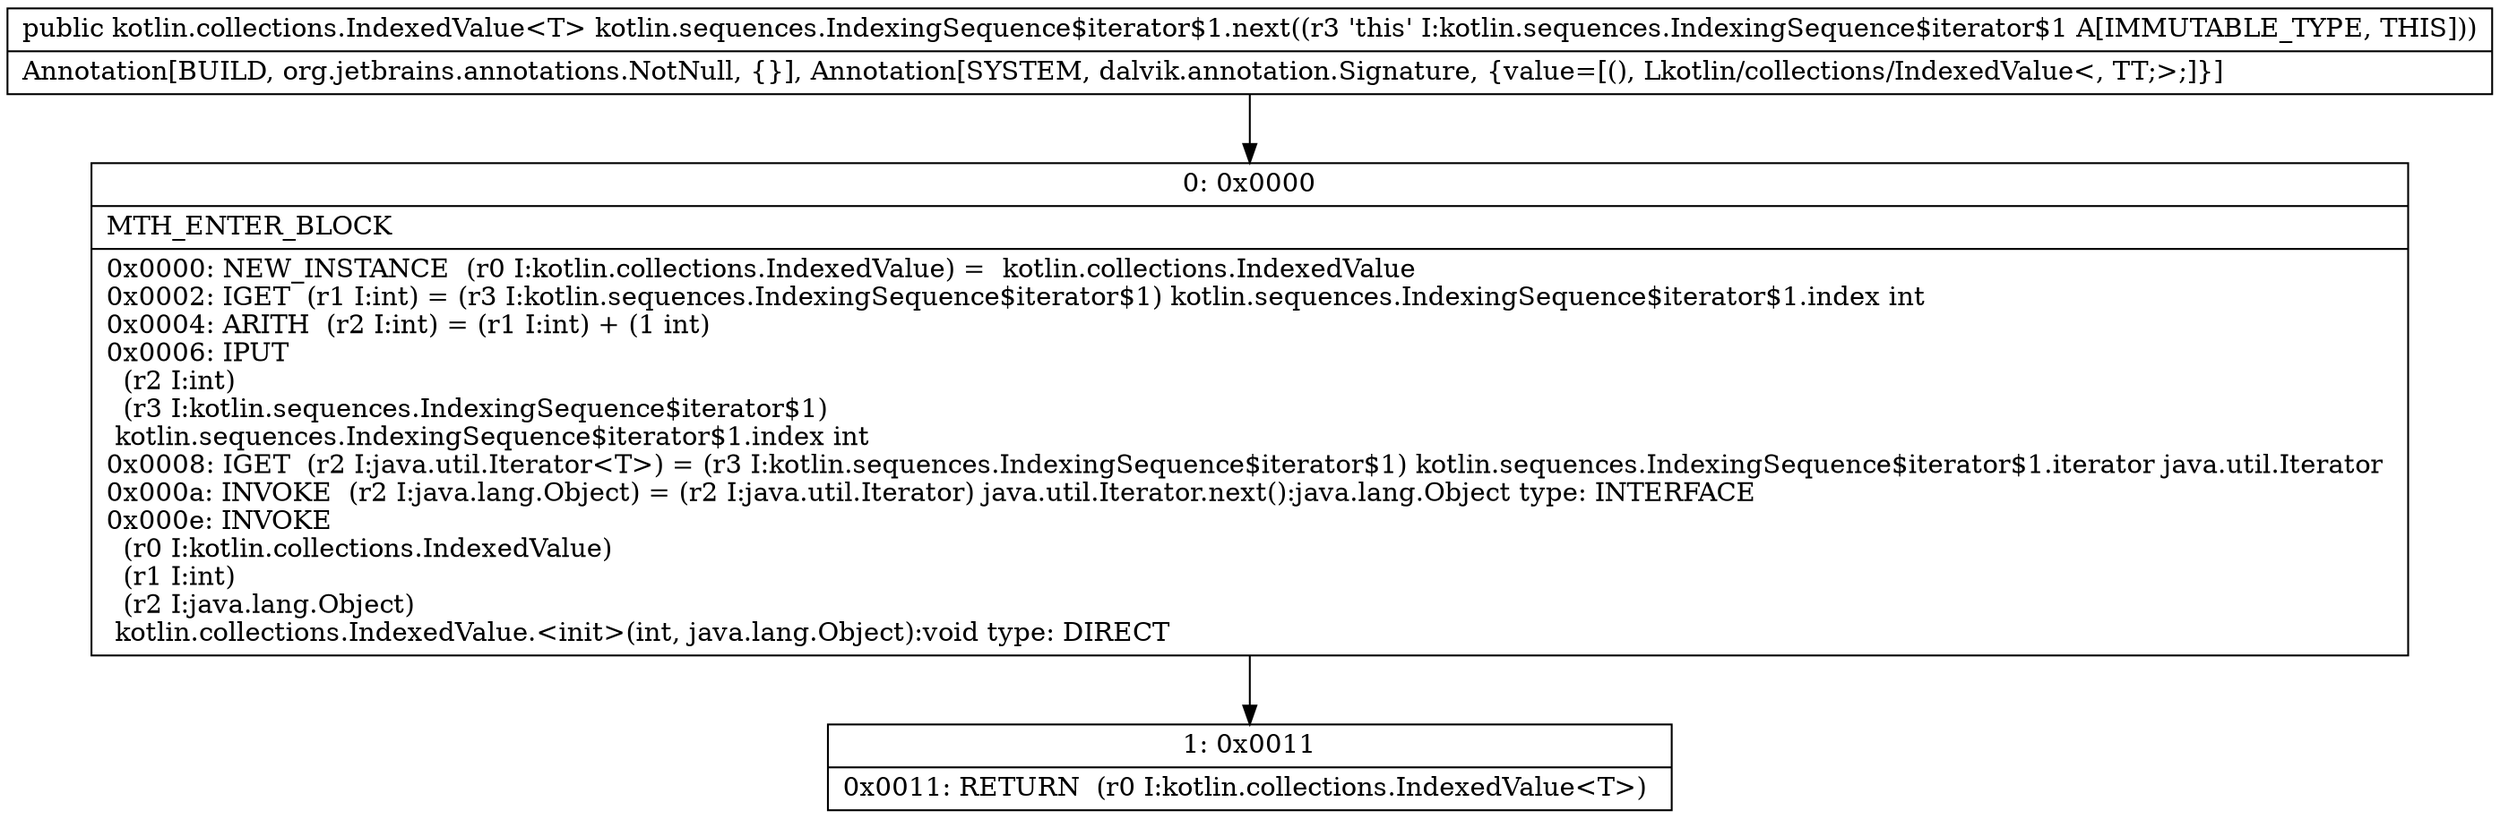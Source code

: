 digraph "CFG forkotlin.sequences.IndexingSequence$iterator$1.next()Lkotlin\/collections\/IndexedValue;" {
Node_0 [shape=record,label="{0\:\ 0x0000|MTH_ENTER_BLOCK\l|0x0000: NEW_INSTANCE  (r0 I:kotlin.collections.IndexedValue) =  kotlin.collections.IndexedValue \l0x0002: IGET  (r1 I:int) = (r3 I:kotlin.sequences.IndexingSequence$iterator$1) kotlin.sequences.IndexingSequence$iterator$1.index int \l0x0004: ARITH  (r2 I:int) = (r1 I:int) + (1 int) \l0x0006: IPUT  \l  (r2 I:int)\l  (r3 I:kotlin.sequences.IndexingSequence$iterator$1)\l kotlin.sequences.IndexingSequence$iterator$1.index int \l0x0008: IGET  (r2 I:java.util.Iterator\<T\>) = (r3 I:kotlin.sequences.IndexingSequence$iterator$1) kotlin.sequences.IndexingSequence$iterator$1.iterator java.util.Iterator \l0x000a: INVOKE  (r2 I:java.lang.Object) = (r2 I:java.util.Iterator) java.util.Iterator.next():java.lang.Object type: INTERFACE \l0x000e: INVOKE  \l  (r0 I:kotlin.collections.IndexedValue)\l  (r1 I:int)\l  (r2 I:java.lang.Object)\l kotlin.collections.IndexedValue.\<init\>(int, java.lang.Object):void type: DIRECT \l}"];
Node_1 [shape=record,label="{1\:\ 0x0011|0x0011: RETURN  (r0 I:kotlin.collections.IndexedValue\<T\>) \l}"];
MethodNode[shape=record,label="{public kotlin.collections.IndexedValue\<T\> kotlin.sequences.IndexingSequence$iterator$1.next((r3 'this' I:kotlin.sequences.IndexingSequence$iterator$1 A[IMMUTABLE_TYPE, THIS]))  | Annotation[BUILD, org.jetbrains.annotations.NotNull, \{\}], Annotation[SYSTEM, dalvik.annotation.Signature, \{value=[(), Lkotlin\/collections\/IndexedValue\<, TT;\>;]\}]\l}"];
MethodNode -> Node_0;
Node_0 -> Node_1;
}

